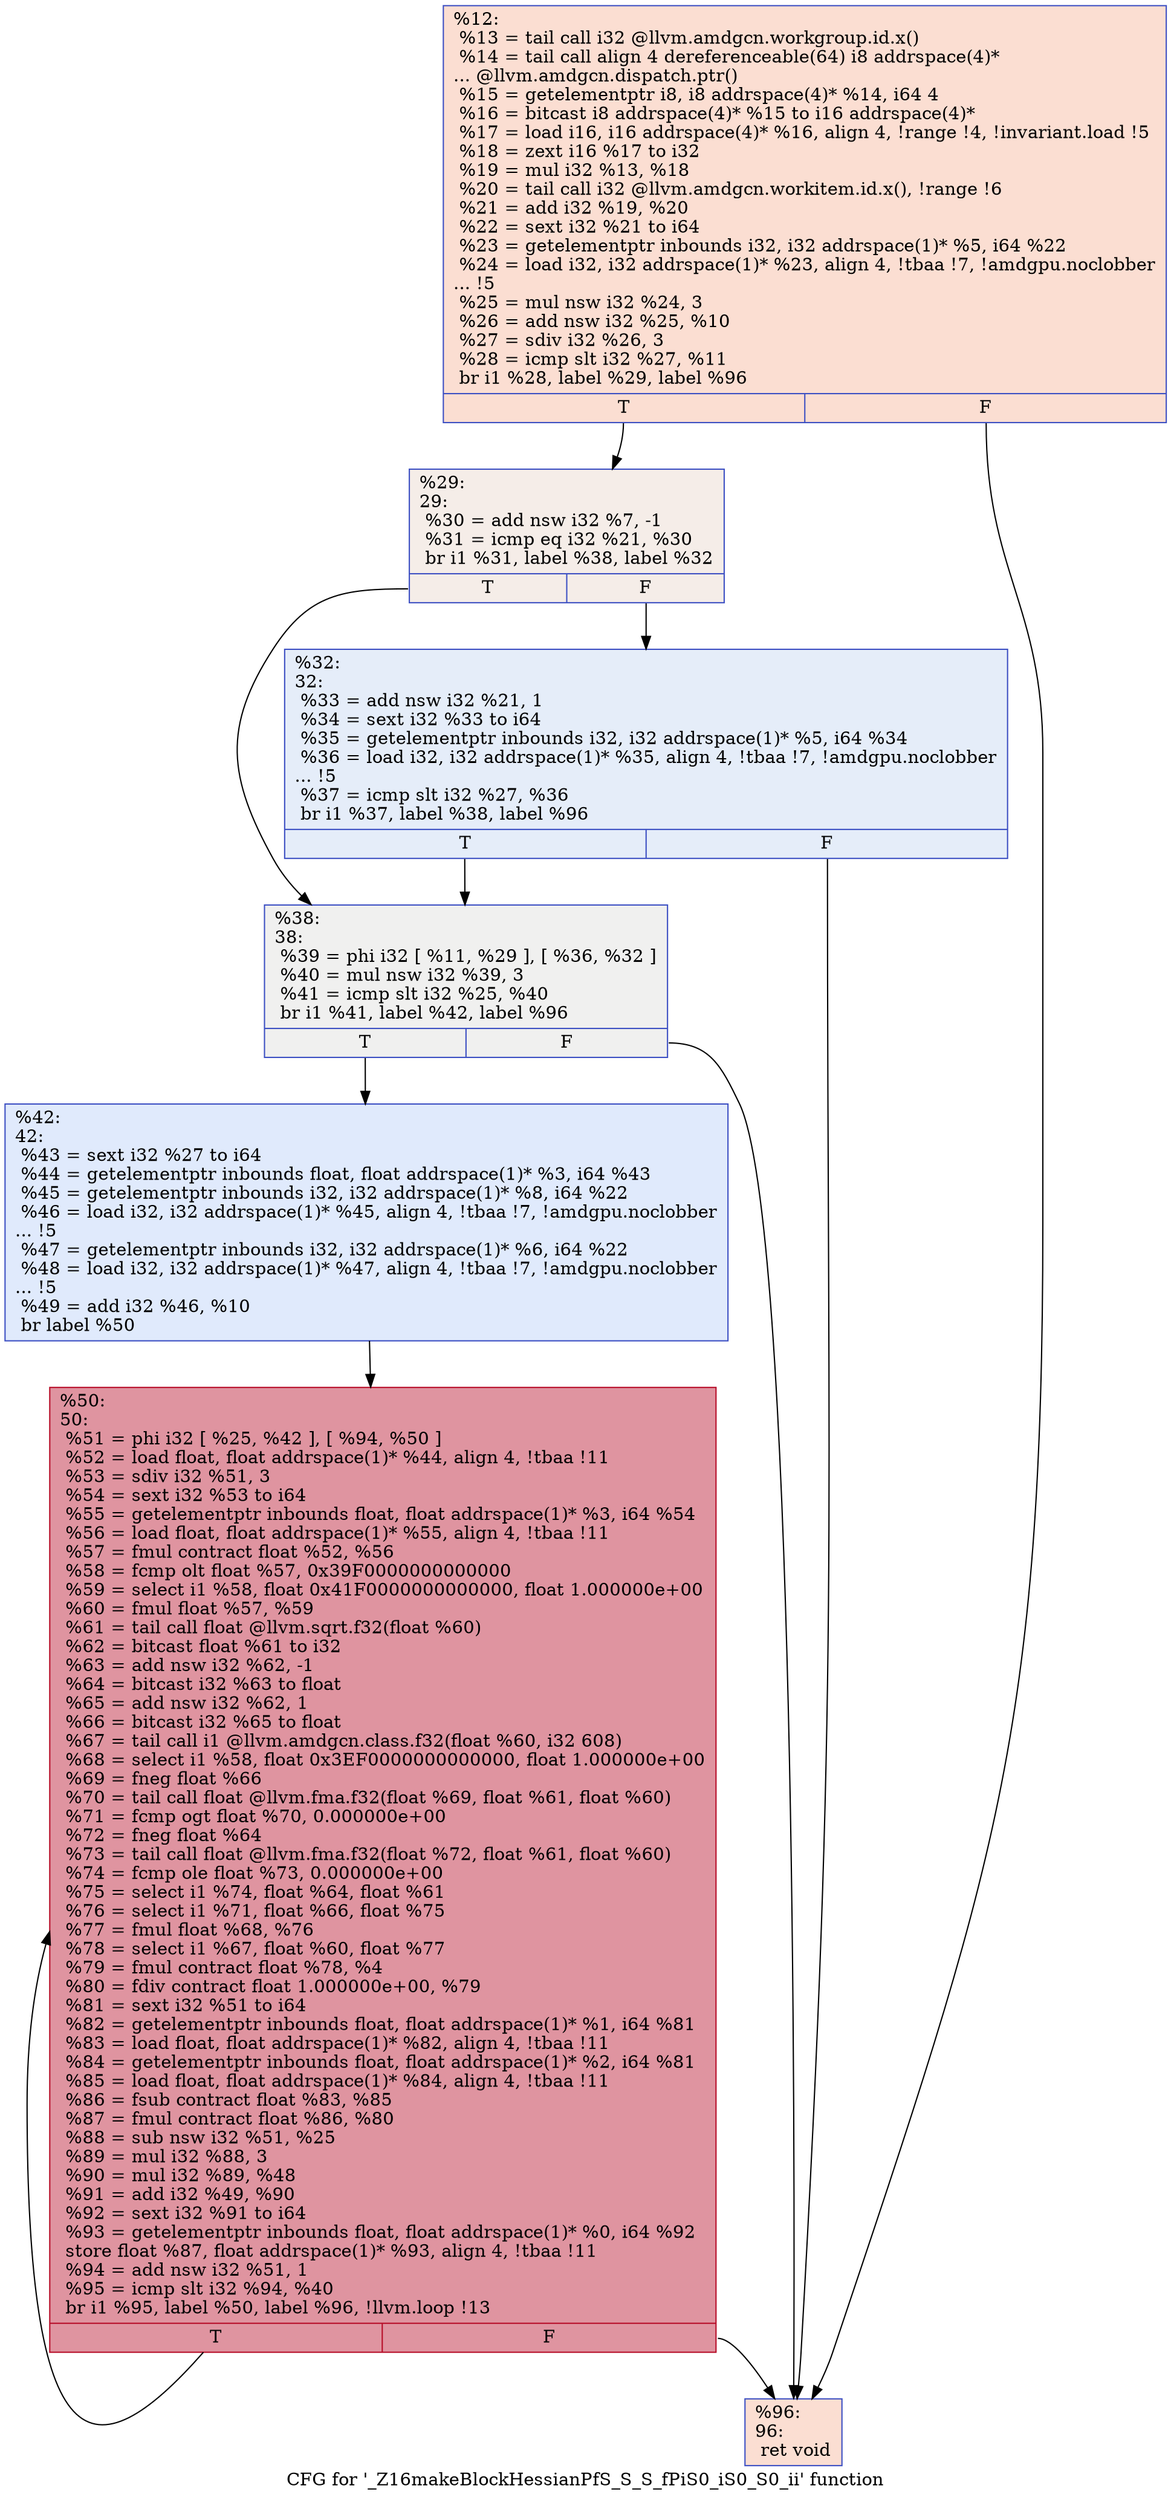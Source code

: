 digraph "CFG for '_Z16makeBlockHessianPfS_S_S_fPiS0_iS0_S0_ii' function" {
	label="CFG for '_Z16makeBlockHessianPfS_S_S_fPiS0_iS0_S0_ii' function";

	Node0x51bf5d0 [shape=record,color="#3d50c3ff", style=filled, fillcolor="#f7b59970",label="{%12:\l  %13 = tail call i32 @llvm.amdgcn.workgroup.id.x()\l  %14 = tail call align 4 dereferenceable(64) i8 addrspace(4)*\l... @llvm.amdgcn.dispatch.ptr()\l  %15 = getelementptr i8, i8 addrspace(4)* %14, i64 4\l  %16 = bitcast i8 addrspace(4)* %15 to i16 addrspace(4)*\l  %17 = load i16, i16 addrspace(4)* %16, align 4, !range !4, !invariant.load !5\l  %18 = zext i16 %17 to i32\l  %19 = mul i32 %13, %18\l  %20 = tail call i32 @llvm.amdgcn.workitem.id.x(), !range !6\l  %21 = add i32 %19, %20\l  %22 = sext i32 %21 to i64\l  %23 = getelementptr inbounds i32, i32 addrspace(1)* %5, i64 %22\l  %24 = load i32, i32 addrspace(1)* %23, align 4, !tbaa !7, !amdgpu.noclobber\l... !5\l  %25 = mul nsw i32 %24, 3\l  %26 = add nsw i32 %25, %10\l  %27 = sdiv i32 %26, 3\l  %28 = icmp slt i32 %27, %11\l  br i1 %28, label %29, label %96\l|{<s0>T|<s1>F}}"];
	Node0x51bf5d0:s0 -> Node0x51c2c70;
	Node0x51bf5d0:s1 -> Node0x51c2d00;
	Node0x51c2c70 [shape=record,color="#3d50c3ff", style=filled, fillcolor="#e8d6cc70",label="{%29:\l29:                                               \l  %30 = add nsw i32 %7, -1\l  %31 = icmp eq i32 %21, %30\l  br i1 %31, label %38, label %32\l|{<s0>T|<s1>F}}"];
	Node0x51c2c70:s0 -> Node0x51c2f90;
	Node0x51c2c70:s1 -> Node0x51c2fe0;
	Node0x51c2fe0 [shape=record,color="#3d50c3ff", style=filled, fillcolor="#c5d6f270",label="{%32:\l32:                                               \l  %33 = add nsw i32 %21, 1\l  %34 = sext i32 %33 to i64\l  %35 = getelementptr inbounds i32, i32 addrspace(1)* %5, i64 %34\l  %36 = load i32, i32 addrspace(1)* %35, align 4, !tbaa !7, !amdgpu.noclobber\l... !5\l  %37 = icmp slt i32 %27, %36\l  br i1 %37, label %38, label %96\l|{<s0>T|<s1>F}}"];
	Node0x51c2fe0:s0 -> Node0x51c2f90;
	Node0x51c2fe0:s1 -> Node0x51c2d00;
	Node0x51c2f90 [shape=record,color="#3d50c3ff", style=filled, fillcolor="#dedcdb70",label="{%38:\l38:                                               \l  %39 = phi i32 [ %11, %29 ], [ %36, %32 ]\l  %40 = mul nsw i32 %39, 3\l  %41 = icmp slt i32 %25, %40\l  br i1 %41, label %42, label %96\l|{<s0>T|<s1>F}}"];
	Node0x51c2f90:s0 -> Node0x51c3d80;
	Node0x51c2f90:s1 -> Node0x51c2d00;
	Node0x51c3d80 [shape=record,color="#3d50c3ff", style=filled, fillcolor="#b9d0f970",label="{%42:\l42:                                               \l  %43 = sext i32 %27 to i64\l  %44 = getelementptr inbounds float, float addrspace(1)* %3, i64 %43\l  %45 = getelementptr inbounds i32, i32 addrspace(1)* %8, i64 %22\l  %46 = load i32, i32 addrspace(1)* %45, align 4, !tbaa !7, !amdgpu.noclobber\l... !5\l  %47 = getelementptr inbounds i32, i32 addrspace(1)* %6, i64 %22\l  %48 = load i32, i32 addrspace(1)* %47, align 4, !tbaa !7, !amdgpu.noclobber\l... !5\l  %49 = add i32 %46, %10\l  br label %50\l}"];
	Node0x51c3d80 -> Node0x51c42b0;
	Node0x51c42b0 [shape=record,color="#b70d28ff", style=filled, fillcolor="#b70d2870",label="{%50:\l50:                                               \l  %51 = phi i32 [ %25, %42 ], [ %94, %50 ]\l  %52 = load float, float addrspace(1)* %44, align 4, !tbaa !11\l  %53 = sdiv i32 %51, 3\l  %54 = sext i32 %53 to i64\l  %55 = getelementptr inbounds float, float addrspace(1)* %3, i64 %54\l  %56 = load float, float addrspace(1)* %55, align 4, !tbaa !11\l  %57 = fmul contract float %52, %56\l  %58 = fcmp olt float %57, 0x39F0000000000000\l  %59 = select i1 %58, float 0x41F0000000000000, float 1.000000e+00\l  %60 = fmul float %57, %59\l  %61 = tail call float @llvm.sqrt.f32(float %60)\l  %62 = bitcast float %61 to i32\l  %63 = add nsw i32 %62, -1\l  %64 = bitcast i32 %63 to float\l  %65 = add nsw i32 %62, 1\l  %66 = bitcast i32 %65 to float\l  %67 = tail call i1 @llvm.amdgcn.class.f32(float %60, i32 608)\l  %68 = select i1 %58, float 0x3EF0000000000000, float 1.000000e+00\l  %69 = fneg float %66\l  %70 = tail call float @llvm.fma.f32(float %69, float %61, float %60)\l  %71 = fcmp ogt float %70, 0.000000e+00\l  %72 = fneg float %64\l  %73 = tail call float @llvm.fma.f32(float %72, float %61, float %60)\l  %74 = fcmp ole float %73, 0.000000e+00\l  %75 = select i1 %74, float %64, float %61\l  %76 = select i1 %71, float %66, float %75\l  %77 = fmul float %68, %76\l  %78 = select i1 %67, float %60, float %77\l  %79 = fmul contract float %78, %4\l  %80 = fdiv contract float 1.000000e+00, %79\l  %81 = sext i32 %51 to i64\l  %82 = getelementptr inbounds float, float addrspace(1)* %1, i64 %81\l  %83 = load float, float addrspace(1)* %82, align 4, !tbaa !11\l  %84 = getelementptr inbounds float, float addrspace(1)* %2, i64 %81\l  %85 = load float, float addrspace(1)* %84, align 4, !tbaa !11\l  %86 = fsub contract float %83, %85\l  %87 = fmul contract float %86, %80\l  %88 = sub nsw i32 %51, %25\l  %89 = mul i32 %88, 3\l  %90 = mul i32 %89, %48\l  %91 = add i32 %49, %90\l  %92 = sext i32 %91 to i64\l  %93 = getelementptr inbounds float, float addrspace(1)* %0, i64 %92\l  store float %87, float addrspace(1)* %93, align 4, !tbaa !11\l  %94 = add nsw i32 %51, 1\l  %95 = icmp slt i32 %94, %40\l  br i1 %95, label %50, label %96, !llvm.loop !13\l|{<s0>T|<s1>F}}"];
	Node0x51c42b0:s0 -> Node0x51c42b0;
	Node0x51c42b0:s1 -> Node0x51c2d00;
	Node0x51c2d00 [shape=record,color="#3d50c3ff", style=filled, fillcolor="#f7b59970",label="{%96:\l96:                                               \l  ret void\l}"];
}
